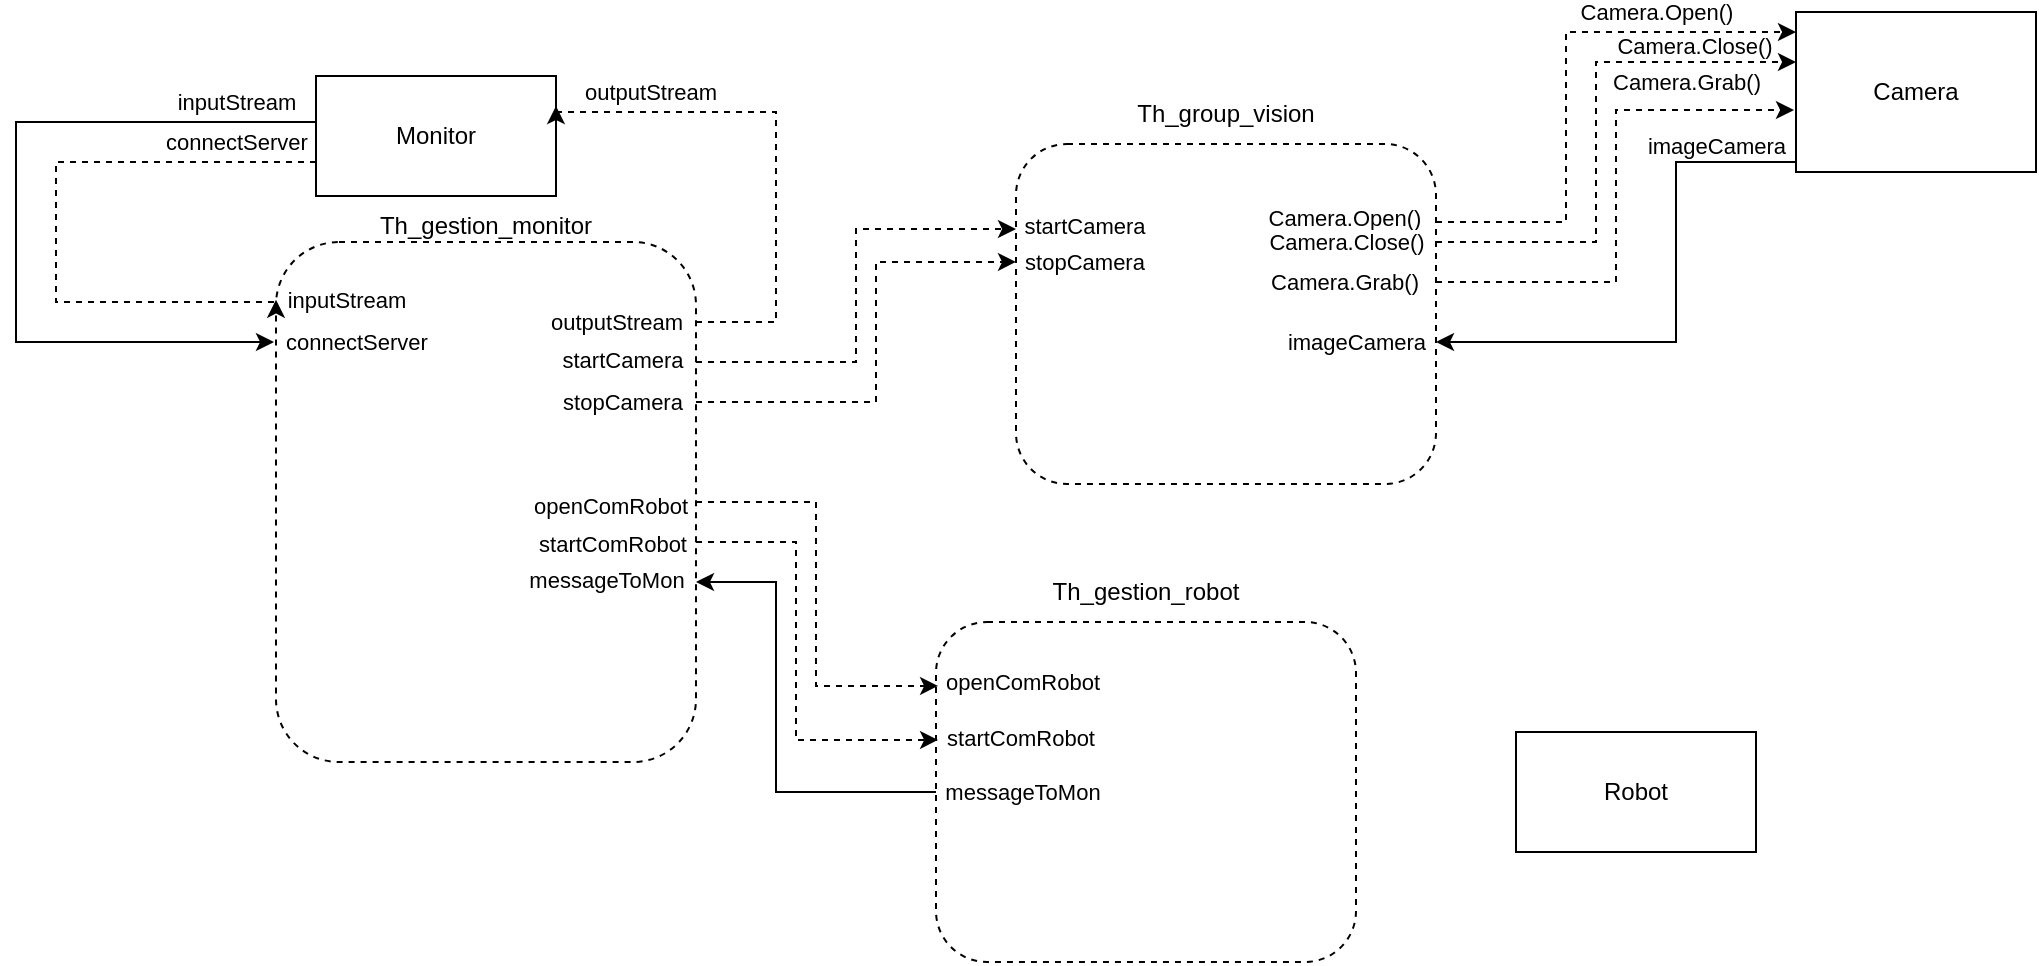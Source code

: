<mxfile version="16.5.4" type="github">
  <diagram id="i_PNH8d8f95p2CdtnlKc" name="Page-1">
    <mxGraphModel dx="1030" dy="540" grid="1" gridSize="10" guides="1" tooltips="1" connect="1" arrows="1" fold="1" page="1" pageScale="1" pageWidth="1169" pageHeight="827" math="0" shadow="0">
      <root>
        <mxCell id="0" />
        <mxCell id="1" parent="0" />
        <mxCell id="a8z23wfv6f6IkbgzZn-q-23" value="" style="rounded=1;whiteSpace=wrap;html=1;dashed=1;" vertex="1" parent="1">
          <mxGeometry x="480" y="340" width="210" height="170" as="geometry" />
        </mxCell>
        <mxCell id="a8z23wfv6f6IkbgzZn-q-41" style="edgeStyle=orthogonalEdgeStyle;rounded=0;orthogonalLoop=1;jettySize=auto;html=1;startArrow=classic;startFill=1;endArrow=none;endFill=0;" edge="1" parent="1" source="a8z23wfv6f6IkbgzZn-q-12" target="a8z23wfv6f6IkbgzZn-q-23">
          <mxGeometry relative="1" as="geometry">
            <Array as="points">
              <mxPoint x="400" y="320" />
              <mxPoint x="400" y="425" />
            </Array>
          </mxGeometry>
        </mxCell>
        <mxCell id="a8z23wfv6f6IkbgzZn-q-42" value="messageToMon" style="edgeLabel;html=1;align=center;verticalAlign=middle;resizable=0;points=[];" vertex="1" connectable="0" parent="a8z23wfv6f6IkbgzZn-q-41">
          <mxGeometry x="-0.404" y="2" relative="1" as="geometry">
            <mxPoint x="121" y="78" as="offset" />
          </mxGeometry>
        </mxCell>
        <mxCell id="a8z23wfv6f6IkbgzZn-q-12" value="" style="rounded=1;whiteSpace=wrap;html=1;dashed=1;" vertex="1" parent="1">
          <mxGeometry x="150" y="150" width="210" height="260" as="geometry" />
        </mxCell>
        <mxCell id="a8z23wfv6f6IkbgzZn-q-36" style="edgeStyle=orthogonalEdgeStyle;rounded=0;orthogonalLoop=1;jettySize=auto;html=1;entryX=0;entryY=0.347;entryDx=0;entryDy=0;entryPerimeter=0;dashed=1;startArrow=none;startFill=0;endArrow=classic;endFill=1;" edge="1" parent="1" source="a8z23wfv6f6IkbgzZn-q-12" target="a8z23wfv6f6IkbgzZn-q-32">
          <mxGeometry relative="1" as="geometry">
            <Array as="points">
              <mxPoint x="450" y="230" />
              <mxPoint x="450" y="160" />
            </Array>
          </mxGeometry>
        </mxCell>
        <mxCell id="a8z23wfv6f6IkbgzZn-q-37" value="&lt;div&gt;stopCamera&lt;/div&gt;" style="edgeLabel;html=1;align=center;verticalAlign=middle;resizable=0;points=[];" vertex="1" connectable="0" parent="a8z23wfv6f6IkbgzZn-q-36">
          <mxGeometry x="-0.243" y="-2" relative="1" as="geometry">
            <mxPoint x="-124" y="-2" as="offset" />
          </mxGeometry>
        </mxCell>
        <mxCell id="a8z23wfv6f6IkbgzZn-q-33" style="edgeStyle=orthogonalEdgeStyle;rounded=0;orthogonalLoop=1;jettySize=auto;html=1;entryX=0;entryY=0.25;entryDx=0;entryDy=0;dashed=1;startArrow=none;startFill=0;endArrow=classic;endFill=1;" edge="1" parent="1" source="a8z23wfv6f6IkbgzZn-q-12" target="a8z23wfv6f6IkbgzZn-q-32">
          <mxGeometry relative="1" as="geometry">
            <Array as="points">
              <mxPoint x="440" y="210" />
              <mxPoint x="440" y="144" />
            </Array>
          </mxGeometry>
        </mxCell>
        <mxCell id="a8z23wfv6f6IkbgzZn-q-34" value="&lt;div&gt;startCamera&lt;/div&gt;" style="edgeLabel;html=1;align=center;verticalAlign=middle;resizable=0;points=[];" vertex="1" connectable="0" parent="a8z23wfv6f6IkbgzZn-q-33">
          <mxGeometry x="-0.638" y="4" relative="1" as="geometry">
            <mxPoint x="-78" y="3" as="offset" />
          </mxGeometry>
        </mxCell>
        <mxCell id="a8z23wfv6f6IkbgzZn-q-29" style="edgeStyle=orthogonalEdgeStyle;rounded=0;orthogonalLoop=1;jettySize=auto;html=1;entryX=0.005;entryY=0.347;entryDx=0;entryDy=0;entryPerimeter=0;dashed=1;startArrow=none;startFill=0;endArrow=classic;endFill=1;" edge="1" parent="1" source="a8z23wfv6f6IkbgzZn-q-12" target="a8z23wfv6f6IkbgzZn-q-23">
          <mxGeometry relative="1" as="geometry">
            <Array as="points">
              <mxPoint x="410" y="300" />
              <mxPoint x="410" y="399" />
            </Array>
          </mxGeometry>
        </mxCell>
        <mxCell id="a8z23wfv6f6IkbgzZn-q-30" value="&lt;div&gt;startComRobot&lt;/div&gt;" style="edgeLabel;html=1;align=center;verticalAlign=middle;resizable=0;points=[];" vertex="1" connectable="0" parent="a8z23wfv6f6IkbgzZn-q-29">
          <mxGeometry x="-0.655" y="-1" relative="1" as="geometry">
            <mxPoint x="-80" as="offset" />
          </mxGeometry>
        </mxCell>
        <mxCell id="a8z23wfv6f6IkbgzZn-q-14" style="edgeStyle=orthogonalEdgeStyle;rounded=0;orthogonalLoop=1;jettySize=auto;html=1;entryX=0;entryY=0.111;entryDx=0;entryDy=0;startArrow=none;startFill=0;endArrow=classic;endFill=1;dashed=1;entryPerimeter=0;" edge="1" parent="1" source="a8z23wfv6f6IkbgzZn-q-1" target="a8z23wfv6f6IkbgzZn-q-12">
          <mxGeometry relative="1" as="geometry">
            <Array as="points">
              <mxPoint x="40" y="110" />
              <mxPoint x="40" y="180" />
            </Array>
          </mxGeometry>
        </mxCell>
        <mxCell id="a8z23wfv6f6IkbgzZn-q-16" value="connectServer" style="edgeLabel;html=1;align=center;verticalAlign=middle;resizable=0;points=[];" vertex="1" connectable="0" parent="a8z23wfv6f6IkbgzZn-q-14">
          <mxGeometry x="-0.807" y="-2" relative="1" as="geometry">
            <mxPoint x="-10" y="-8" as="offset" />
          </mxGeometry>
        </mxCell>
        <mxCell id="a8z23wfv6f6IkbgzZn-q-15" style="edgeStyle=orthogonalEdgeStyle;rounded=0;orthogonalLoop=1;jettySize=auto;html=1;startArrow=none;startFill=0;endArrow=classic;endFill=1;" edge="1" parent="1" source="a8z23wfv6f6IkbgzZn-q-1">
          <mxGeometry relative="1" as="geometry">
            <mxPoint x="149" y="200" as="targetPoint" />
            <Array as="points">
              <mxPoint x="20" y="90" />
              <mxPoint x="20" y="200" />
              <mxPoint x="149" y="200" />
            </Array>
          </mxGeometry>
        </mxCell>
        <mxCell id="a8z23wfv6f6IkbgzZn-q-17" value="inputStream" style="edgeLabel;html=1;align=center;verticalAlign=middle;resizable=0;points=[];" vertex="1" connectable="0" parent="a8z23wfv6f6IkbgzZn-q-15">
          <mxGeometry x="-0.598" relative="1" as="geometry">
            <mxPoint x="38" y="-10" as="offset" />
          </mxGeometry>
        </mxCell>
        <mxCell id="a8z23wfv6f6IkbgzZn-q-1" value="&lt;div&gt;Monitor&lt;/div&gt;" style="rounded=0;whiteSpace=wrap;html=1;" vertex="1" parent="1">
          <mxGeometry x="170" y="67" width="120" height="60" as="geometry" />
        </mxCell>
        <mxCell id="a8z23wfv6f6IkbgzZn-q-3" value="Robot" style="rounded=0;whiteSpace=wrap;html=1;" vertex="1" parent="1">
          <mxGeometry x="770" y="395" width="120" height="60" as="geometry" />
        </mxCell>
        <mxCell id="a8z23wfv6f6IkbgzZn-q-54" style="edgeStyle=orthogonalEdgeStyle;rounded=0;orthogonalLoop=1;jettySize=auto;html=1;startArrow=none;startFill=0;endArrow=classic;endFill=1;" edge="1" parent="1" source="a8z23wfv6f6IkbgzZn-q-4" target="a8z23wfv6f6IkbgzZn-q-32">
          <mxGeometry relative="1" as="geometry">
            <Array as="points">
              <mxPoint x="850" y="110" />
              <mxPoint x="850" y="200" />
            </Array>
          </mxGeometry>
        </mxCell>
        <mxCell id="a8z23wfv6f6IkbgzZn-q-55" value="imageCamera" style="edgeLabel;html=1;align=center;verticalAlign=middle;resizable=0;points=[];" vertex="1" connectable="0" parent="a8z23wfv6f6IkbgzZn-q-54">
          <mxGeometry x="-0.017" y="-1" relative="1" as="geometry">
            <mxPoint x="21" y="-81" as="offset" />
          </mxGeometry>
        </mxCell>
        <mxCell id="a8z23wfv6f6IkbgzZn-q-4" value="&lt;div&gt;Camera&lt;/div&gt;" style="rounded=0;whiteSpace=wrap;html=1;" vertex="1" parent="1">
          <mxGeometry x="910" y="35" width="120" height="80" as="geometry" />
        </mxCell>
        <mxCell id="a8z23wfv6f6IkbgzZn-q-18" style="edgeStyle=orthogonalEdgeStyle;rounded=0;orthogonalLoop=1;jettySize=auto;html=1;entryX=1;entryY=0.25;entryDx=0;entryDy=0;dashed=1;startArrow=none;startFill=0;endArrow=classic;endFill=1;" edge="1" parent="1" source="a8z23wfv6f6IkbgzZn-q-12" target="a8z23wfv6f6IkbgzZn-q-1">
          <mxGeometry relative="1" as="geometry">
            <Array as="points">
              <mxPoint x="400" y="190" />
              <mxPoint x="400" y="85" />
              <mxPoint x="290" y="85" />
            </Array>
          </mxGeometry>
        </mxCell>
        <mxCell id="a8z23wfv6f6IkbgzZn-q-19" value="outputStream" style="edgeLabel;html=1;align=center;verticalAlign=middle;resizable=0;points=[];" vertex="1" connectable="0" parent="a8z23wfv6f6IkbgzZn-q-18">
          <mxGeometry x="0.791" y="-3" relative="1" as="geometry">
            <mxPoint x="23" y="-7" as="offset" />
          </mxGeometry>
        </mxCell>
        <mxCell id="a8z23wfv6f6IkbgzZn-q-25" style="edgeStyle=orthogonalEdgeStyle;rounded=0;orthogonalLoop=1;jettySize=auto;html=1;entryX=0.005;entryY=0.188;entryDx=0;entryDy=0;dashed=1;startArrow=none;startFill=0;endArrow=classic;endFill=1;entryPerimeter=0;" edge="1" parent="1" source="a8z23wfv6f6IkbgzZn-q-12" target="a8z23wfv6f6IkbgzZn-q-23">
          <mxGeometry relative="1" as="geometry" />
        </mxCell>
        <mxCell id="a8z23wfv6f6IkbgzZn-q-27" value="&lt;div&gt;openComRobot&lt;/div&gt;" style="edgeLabel;html=1;align=center;verticalAlign=middle;resizable=0;points=[];" vertex="1" connectable="0" parent="a8z23wfv6f6IkbgzZn-q-25">
          <mxGeometry x="-0.25" relative="1" as="geometry">
            <mxPoint x="-103" y="-18" as="offset" />
          </mxGeometry>
        </mxCell>
        <mxCell id="a8z23wfv6f6IkbgzZn-q-20" value="inputStream" style="edgeLabel;html=1;align=center;verticalAlign=middle;resizable=0;points=[];" vertex="1" connectable="0" parent="1">
          <mxGeometry x="193" y="186" as="geometry">
            <mxPoint x="-8" y="-7" as="offset" />
          </mxGeometry>
        </mxCell>
        <mxCell id="a8z23wfv6f6IkbgzZn-q-21" value="connectServer" style="edgeLabel;html=1;align=center;verticalAlign=middle;resizable=0;points=[];" vertex="1" connectable="0" parent="1">
          <mxGeometry x="190" y="200" as="geometry" />
        </mxCell>
        <mxCell id="a8z23wfv6f6IkbgzZn-q-22" value="outputStream" style="edgeLabel;html=1;align=center;verticalAlign=middle;resizable=0;points=[];" vertex="1" connectable="0" parent="1">
          <mxGeometry x="320" y="190" as="geometry" />
        </mxCell>
        <mxCell id="a8z23wfv6f6IkbgzZn-q-24" value="Th_gestion_monitor" style="text;html=1;strokeColor=none;fillColor=none;align=center;verticalAlign=middle;whiteSpace=wrap;rounded=0;dashed=1;" vertex="1" parent="1">
          <mxGeometry x="175" y="127" width="160" height="30" as="geometry" />
        </mxCell>
        <mxCell id="a8z23wfv6f6IkbgzZn-q-28" value="&lt;div&gt;openComRobot&lt;/div&gt;" style="edgeLabel;html=1;align=center;verticalAlign=middle;resizable=0;points=[];" vertex="1" connectable="0" parent="1">
          <mxGeometry x="523" y="370" as="geometry" />
        </mxCell>
        <mxCell id="a8z23wfv6f6IkbgzZn-q-31" value="&lt;div&gt;startComRobot&lt;/div&gt;" style="edgeLabel;html=1;align=center;verticalAlign=middle;resizable=0;points=[];" vertex="1" connectable="0" parent="1">
          <mxGeometry x="522" y="398" as="geometry" />
        </mxCell>
        <mxCell id="a8z23wfv6f6IkbgzZn-q-44" style="edgeStyle=orthogonalEdgeStyle;rounded=0;orthogonalLoop=1;jettySize=auto;html=1;startArrow=none;startFill=0;endArrow=classic;endFill=1;dashed=1;" edge="1" parent="1" source="a8z23wfv6f6IkbgzZn-q-32">
          <mxGeometry relative="1" as="geometry">
            <mxPoint x="910" y="45" as="targetPoint" />
            <Array as="points">
              <mxPoint x="795" y="140" />
              <mxPoint x="795" y="45" />
              <mxPoint x="910" y="45" />
            </Array>
          </mxGeometry>
        </mxCell>
        <mxCell id="a8z23wfv6f6IkbgzZn-q-47" style="edgeStyle=orthogonalEdgeStyle;rounded=0;orthogonalLoop=1;jettySize=auto;html=1;dashed=1;startArrow=none;startFill=0;endArrow=classic;endFill=1;" edge="1" parent="1" source="a8z23wfv6f6IkbgzZn-q-32">
          <mxGeometry relative="1" as="geometry">
            <mxPoint x="910" y="60" as="targetPoint" />
            <Array as="points">
              <mxPoint x="810" y="150" />
              <mxPoint x="810" y="60" />
            </Array>
          </mxGeometry>
        </mxCell>
        <mxCell id="a8z23wfv6f6IkbgzZn-q-49" value="Camera.Close()" style="edgeLabel;html=1;align=center;verticalAlign=middle;resizable=0;points=[];" vertex="1" connectable="0" parent="a8z23wfv6f6IkbgzZn-q-47">
          <mxGeometry x="0.6" y="-4" relative="1" as="geometry">
            <mxPoint x="3" y="-12" as="offset" />
          </mxGeometry>
        </mxCell>
        <mxCell id="a8z23wfv6f6IkbgzZn-q-51" style="edgeStyle=orthogonalEdgeStyle;rounded=0;orthogonalLoop=1;jettySize=auto;html=1;dashed=1;startArrow=none;startFill=0;endArrow=classic;endFill=1;" edge="1" parent="1" source="a8z23wfv6f6IkbgzZn-q-32">
          <mxGeometry relative="1" as="geometry">
            <mxPoint x="909" y="84" as="targetPoint" />
            <Array as="points">
              <mxPoint x="820" y="170" />
              <mxPoint x="820" y="84" />
            </Array>
          </mxGeometry>
        </mxCell>
        <mxCell id="a8z23wfv6f6IkbgzZn-q-52" value="Camera.Grab()" style="edgeLabel;html=1;align=center;verticalAlign=middle;resizable=0;points=[];" vertex="1" connectable="0" parent="a8z23wfv6f6IkbgzZn-q-51">
          <mxGeometry x="-0.298" y="-1" relative="1" as="geometry">
            <mxPoint x="34" y="-97" as="offset" />
          </mxGeometry>
        </mxCell>
        <mxCell id="a8z23wfv6f6IkbgzZn-q-32" value="" style="rounded=1;whiteSpace=wrap;html=1;dashed=1;" vertex="1" parent="1">
          <mxGeometry x="520" y="101" width="210" height="170" as="geometry" />
        </mxCell>
        <mxCell id="a8z23wfv6f6IkbgzZn-q-35" value="&lt;div&gt;startCamera&lt;/div&gt;" style="edgeLabel;html=1;align=center;verticalAlign=middle;resizable=0;points=[];" vertex="1" connectable="0" parent="1">
          <mxGeometry x="554" y="142" as="geometry" />
        </mxCell>
        <mxCell id="a8z23wfv6f6IkbgzZn-q-38" value="&lt;div&gt;stopCamera&lt;/div&gt;" style="edgeLabel;html=1;align=center;verticalAlign=middle;resizable=0;points=[];" vertex="1" connectable="0" parent="1">
          <mxGeometry x="554" y="160" as="geometry" />
        </mxCell>
        <mxCell id="a8z23wfv6f6IkbgzZn-q-43" value="messageToMon" style="edgeLabel;html=1;align=center;verticalAlign=middle;resizable=0;points=[];" vertex="1" connectable="0" parent="1">
          <mxGeometry x="315" y="319" as="geometry" />
        </mxCell>
        <mxCell id="a8z23wfv6f6IkbgzZn-q-46" value="Camera.Open()" style="edgeLabel;html=1;align=center;verticalAlign=middle;resizable=0;points=[];" vertex="1" connectable="0" parent="1">
          <mxGeometry x="664" y="138" as="geometry">
            <mxPoint x="20" as="offset" />
          </mxGeometry>
        </mxCell>
        <mxCell id="a8z23wfv6f6IkbgzZn-q-48" value="Camera.Open()" style="edgeLabel;html=1;align=center;verticalAlign=middle;resizable=0;points=[];" vertex="1" connectable="0" parent="1">
          <mxGeometry x="820" y="35" as="geometry">
            <mxPoint x="20" as="offset" />
          </mxGeometry>
        </mxCell>
        <mxCell id="a8z23wfv6f6IkbgzZn-q-50" value="Camera.Close()" style="edgeLabel;html=1;align=center;verticalAlign=middle;resizable=0;points=[];" vertex="1" connectable="0" parent="1">
          <mxGeometry x="685" y="150" as="geometry" />
        </mxCell>
        <mxCell id="a8z23wfv6f6IkbgzZn-q-53" value="Camera.Grab()" style="edgeLabel;html=1;align=center;verticalAlign=middle;resizable=0;points=[];" vertex="1" connectable="0" parent="1">
          <mxGeometry x="684" y="170" as="geometry" />
        </mxCell>
        <mxCell id="a8z23wfv6f6IkbgzZn-q-56" value="imageCamera" style="edgeLabel;html=1;align=center;verticalAlign=middle;resizable=0;points=[];" vertex="1" connectable="0" parent="1">
          <mxGeometry x="690" y="200.004" as="geometry" />
        </mxCell>
        <mxCell id="a8z23wfv6f6IkbgzZn-q-57" value="&lt;div&gt;Th_group_vision&lt;/div&gt;" style="text;html=1;strokeColor=none;fillColor=none;align=center;verticalAlign=middle;whiteSpace=wrap;rounded=0;dashed=1;" vertex="1" parent="1">
          <mxGeometry x="545" y="71" width="160" height="30" as="geometry" />
        </mxCell>
        <mxCell id="a8z23wfv6f6IkbgzZn-q-58" value="Th_gestion_robot" style="text;html=1;strokeColor=none;fillColor=none;align=center;verticalAlign=middle;whiteSpace=wrap;rounded=0;dashed=1;" vertex="1" parent="1">
          <mxGeometry x="505" y="310" width="160" height="30" as="geometry" />
        </mxCell>
      </root>
    </mxGraphModel>
  </diagram>
</mxfile>
